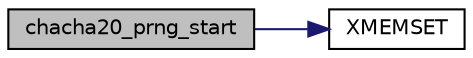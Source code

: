 digraph "chacha20_prng_start"
{
 // LATEX_PDF_SIZE
  edge [fontname="Helvetica",fontsize="10",labelfontname="Helvetica",labelfontsize="10"];
  node [fontname="Helvetica",fontsize="10",shape=record];
  rankdir="LR";
  Node51 [label="chacha20_prng_start",height=0.2,width=0.4,color="black", fillcolor="grey75", style="filled", fontcolor="black",tooltip="Start the PRNG."];
  Node51 -> Node52 [color="midnightblue",fontsize="10",style="solid",fontname="Helvetica"];
  Node52 [label="XMEMSET",height=0.2,width=0.4,color="black", fillcolor="white", style="filled",URL="$tomcrypt__cfg_8h.html#aa3c34a6f6c61de7da9258b5a30e32c2f",tooltip=" "];
}
